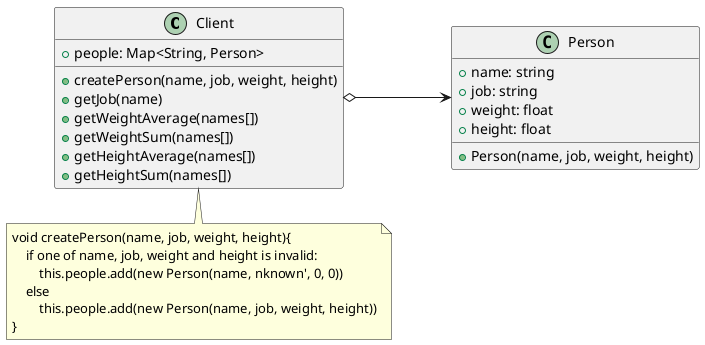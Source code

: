 @startuml init
left to right direction
class Client{
    + people: Map<String, Person>
    + createPerson(name, job, weight, height)
    + getJob(name)
    + getWeightAverage(names[])
    + getWeightSum(names[])
    + getHeightAverage(names[])
    + getHeightSum(names[])
}

class Person{
    + name: string
    + job: string
    + weight: float
    + height: float
    + Person(name, job, weight, height)
}

note bottom of Client
void createPerson(name, job, weight, height){
    if one of name, job, weight and height is invalid:
        this.people.add(new Person(name, nknown', 0, 0))
    else
        this.people.add(new Person(name, job, weight, height))
}
end note

Client o--> Person

@enduml